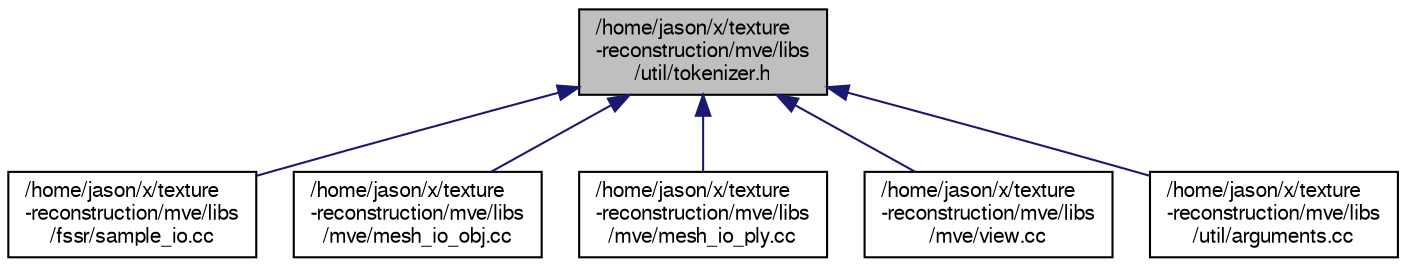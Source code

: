 digraph "/home/jason/x/texture-reconstruction/mve/libs/util/tokenizer.h"
{
  edge [fontname="FreeSans",fontsize="10",labelfontname="FreeSans",labelfontsize="10"];
  node [fontname="FreeSans",fontsize="10",shape=record];
  Node10 [label="/home/jason/x/texture\l-reconstruction/mve/libs\l/util/tokenizer.h",height=0.2,width=0.4,color="black", fillcolor="grey75", style="filled", fontcolor="black"];
  Node10 -> Node11 [dir="back",color="midnightblue",fontsize="10",style="solid",fontname="FreeSans"];
  Node11 [label="/home/jason/x/texture\l-reconstruction/mve/libs\l/fssr/sample_io.cc",height=0.2,width=0.4,color="black", fillcolor="white", style="filled",URL="$sample__io_8cc.html"];
  Node10 -> Node12 [dir="back",color="midnightblue",fontsize="10",style="solid",fontname="FreeSans"];
  Node12 [label="/home/jason/x/texture\l-reconstruction/mve/libs\l/mve/mesh_io_obj.cc",height=0.2,width=0.4,color="black", fillcolor="white", style="filled",URL="$mesh__io__obj_8cc.html"];
  Node10 -> Node13 [dir="back",color="midnightblue",fontsize="10",style="solid",fontname="FreeSans"];
  Node13 [label="/home/jason/x/texture\l-reconstruction/mve/libs\l/mve/mesh_io_ply.cc",height=0.2,width=0.4,color="black", fillcolor="white", style="filled",URL="$mesh__io__ply_8cc.html"];
  Node10 -> Node14 [dir="back",color="midnightblue",fontsize="10",style="solid",fontname="FreeSans"];
  Node14 [label="/home/jason/x/texture\l-reconstruction/mve/libs\l/mve/view.cc",height=0.2,width=0.4,color="black", fillcolor="white", style="filled",URL="$view_8cc.html"];
  Node10 -> Node15 [dir="back",color="midnightblue",fontsize="10",style="solid",fontname="FreeSans"];
  Node15 [label="/home/jason/x/texture\l-reconstruction/mve/libs\l/util/arguments.cc",height=0.2,width=0.4,color="black", fillcolor="white", style="filled",URL="$arguments_8cc.html"];
}
